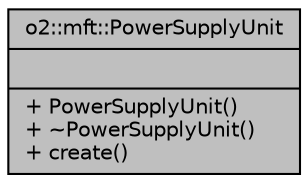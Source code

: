 digraph "o2::mft::PowerSupplyUnit"
{
 // INTERACTIVE_SVG=YES
  bgcolor="transparent";
  edge [fontname="Helvetica",fontsize="10",labelfontname="Helvetica",labelfontsize="10"];
  node [fontname="Helvetica",fontsize="10",shape=record];
  Node1 [label="{o2::mft::PowerSupplyUnit\n||+ PowerSupplyUnit()\l+ ~PowerSupplyUnit()\l+ create()\l}",height=0.2,width=0.4,color="black", fillcolor="grey75", style="filled", fontcolor="black"];
}

